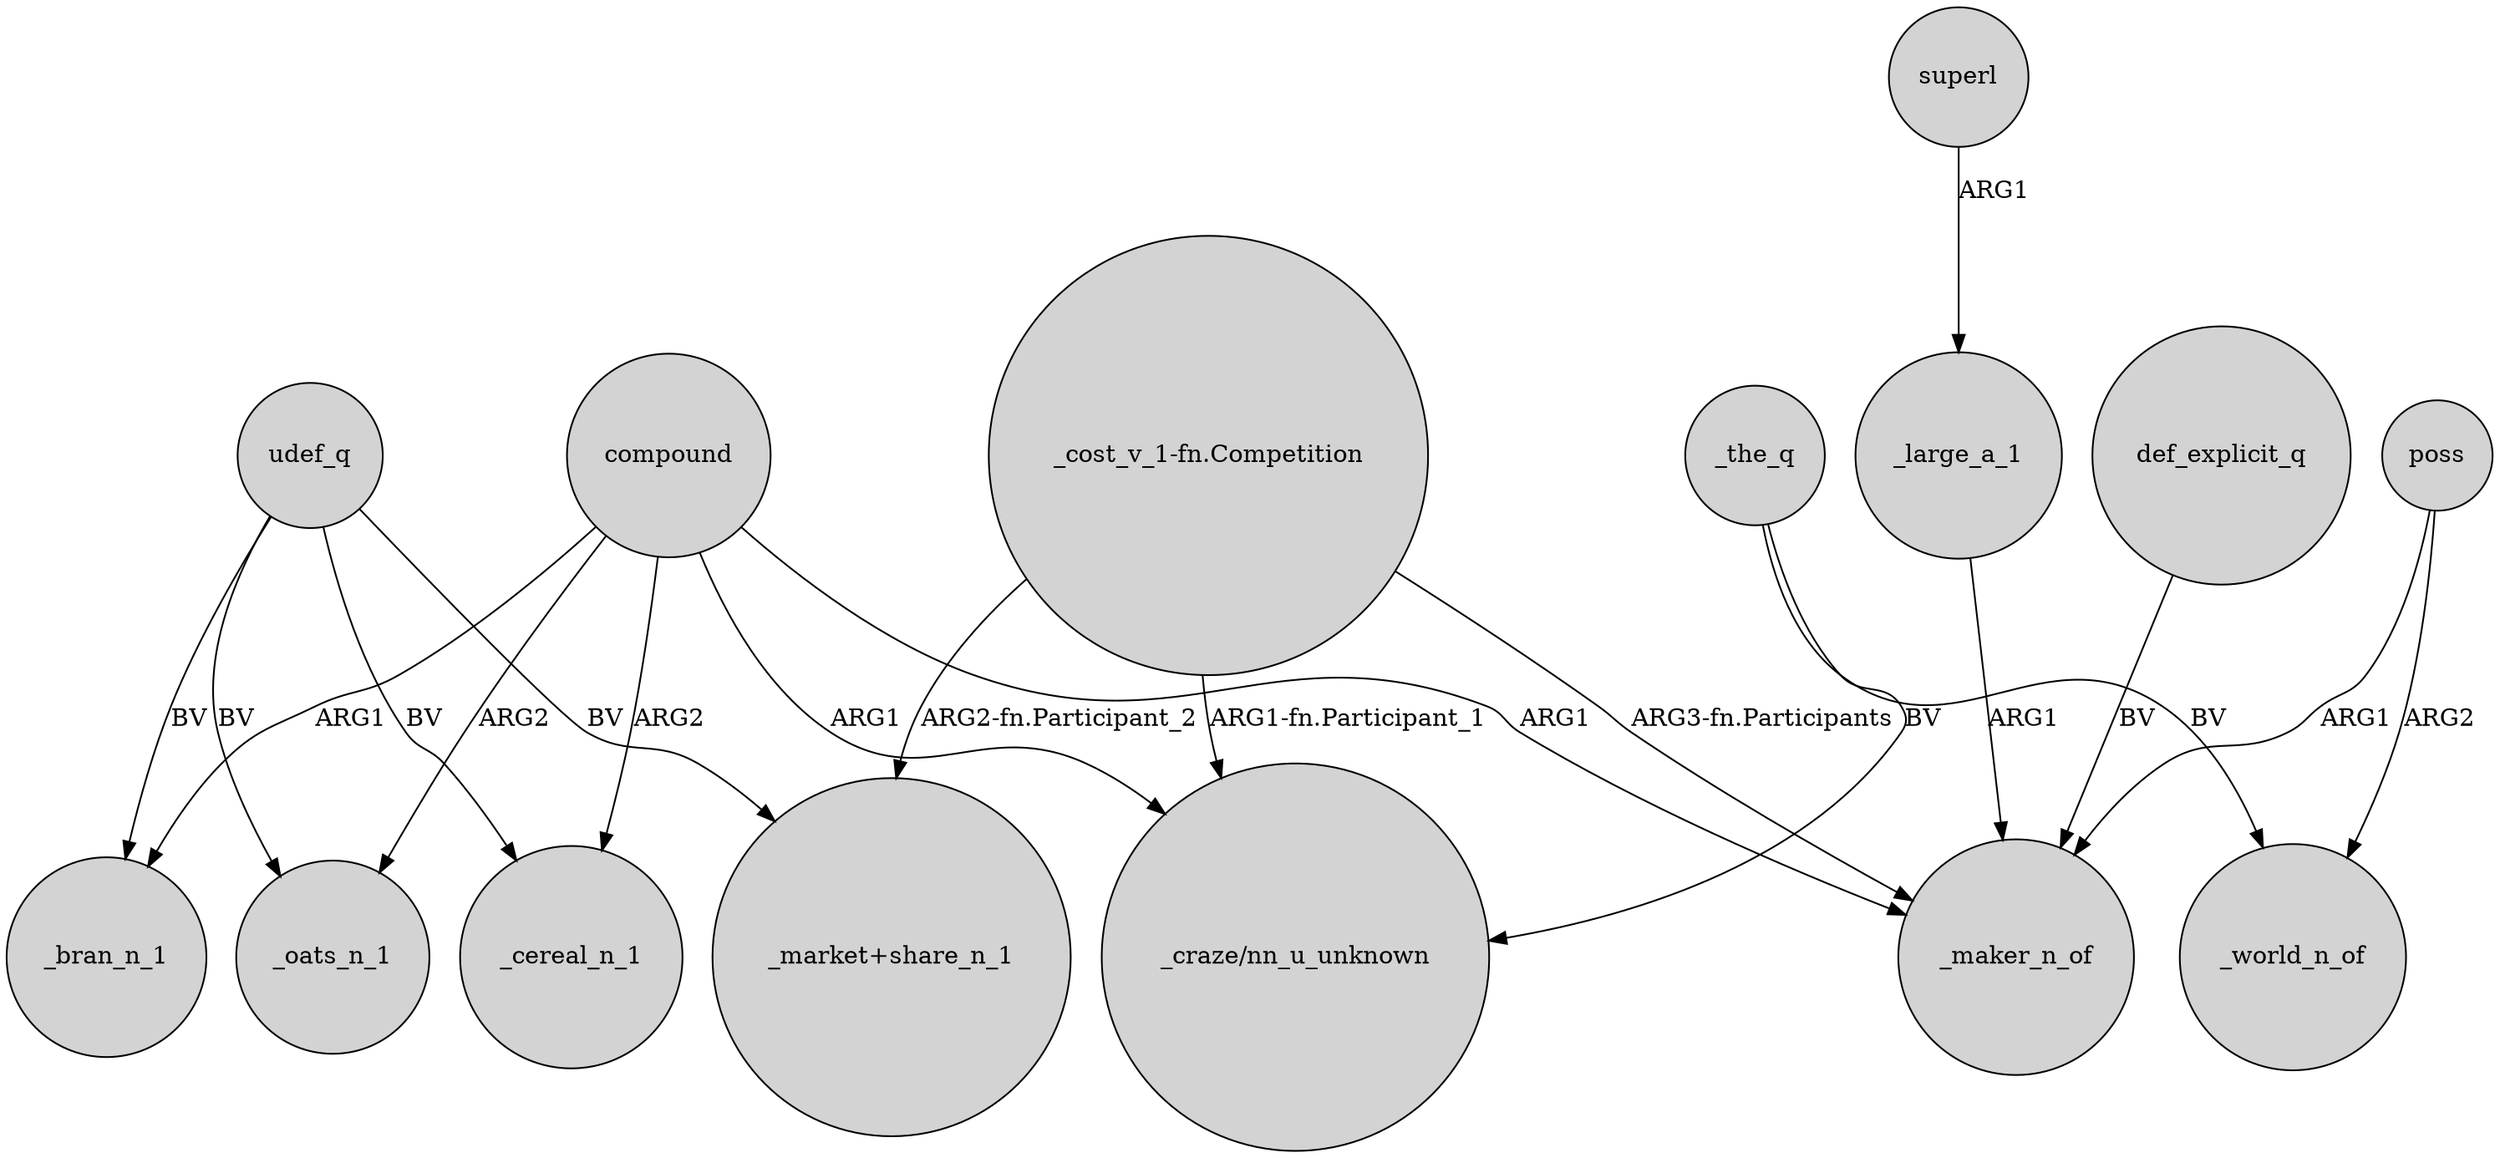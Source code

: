 digraph {
	node [shape=circle style=filled]
	udef_q -> _oats_n_1 [label=BV]
	udef_q -> "_market+share_n_1" [label=BV]
	_large_a_1 -> _maker_n_of [label=ARG1]
	compound -> _bran_n_1 [label=ARG1]
	udef_q -> _cereal_n_1 [label=BV]
	"_cost_v_1-fn.Competition" -> "_market+share_n_1" [label="ARG2-fn.Participant_2"]
	"_cost_v_1-fn.Competition" -> "_craze/nn_u_unknown" [label="ARG1-fn.Participant_1"]
	_the_q -> "_craze/nn_u_unknown" [label=BV]
	compound -> _maker_n_of [label=ARG1]
	compound -> _oats_n_1 [label=ARG2]
	poss -> _maker_n_of [label=ARG1]
	def_explicit_q -> _maker_n_of [label=BV]
	poss -> _world_n_of [label=ARG2]
	"_cost_v_1-fn.Competition" -> _maker_n_of [label="ARG3-fn.Participants"]
	compound -> "_craze/nn_u_unknown" [label=ARG1]
	superl -> _large_a_1 [label=ARG1]
	_the_q -> _world_n_of [label=BV]
	compound -> _cereal_n_1 [label=ARG2]
	udef_q -> _bran_n_1 [label=BV]
}
